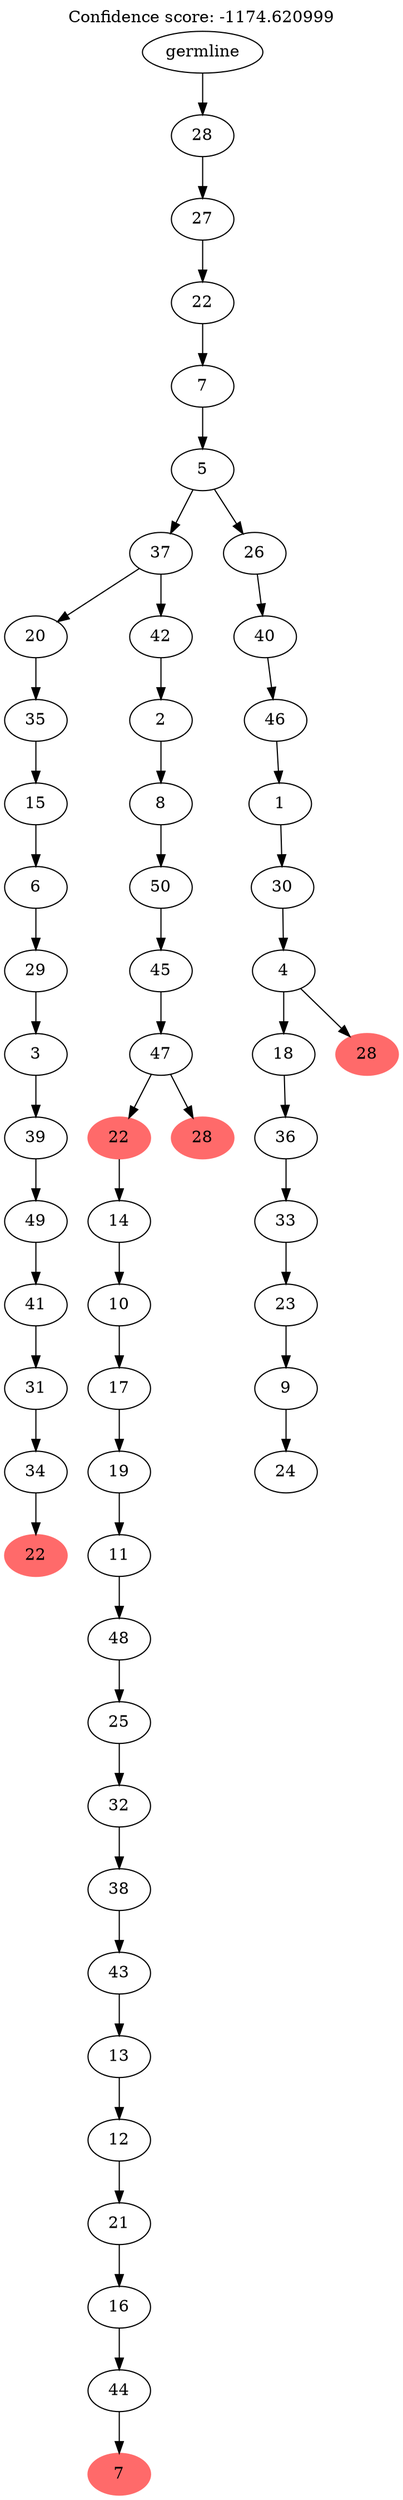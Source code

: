 digraph g {
	"54" -> "55";
	"55" [color=indianred1, style=filled, label="22"];
	"53" -> "54";
	"54" [label="34"];
	"52" -> "53";
	"53" [label="31"];
	"51" -> "52";
	"52" [label="41"];
	"50" -> "51";
	"51" [label="49"];
	"49" -> "50";
	"50" [label="39"];
	"48" -> "49";
	"49" [label="3"];
	"47" -> "48";
	"48" [label="29"];
	"46" -> "47";
	"47" [label="6"];
	"45" -> "46";
	"46" [label="15"];
	"44" -> "45";
	"45" [label="35"];
	"41" -> "42";
	"42" [color=indianred1, style=filled, label="7"];
	"40" -> "41";
	"41" [label="44"];
	"39" -> "40";
	"40" [label="16"];
	"38" -> "39";
	"39" [label="21"];
	"37" -> "38";
	"38" [label="12"];
	"36" -> "37";
	"37" [label="13"];
	"35" -> "36";
	"36" [label="43"];
	"34" -> "35";
	"35" [label="38"];
	"33" -> "34";
	"34" [label="32"];
	"32" -> "33";
	"33" [label="25"];
	"31" -> "32";
	"32" [label="48"];
	"30" -> "31";
	"31" [label="11"];
	"29" -> "30";
	"30" [label="19"];
	"28" -> "29";
	"29" [label="17"];
	"27" -> "28";
	"28" [label="10"];
	"26" -> "27";
	"27" [label="14"];
	"25" -> "26";
	"26" [color=indianred1, style=filled, label="22"];
	"25" -> "43";
	"43" [color=indianred1, style=filled, label="28"];
	"24" -> "25";
	"25" [label="47"];
	"23" -> "24";
	"24" [label="45"];
	"22" -> "23";
	"23" [label="50"];
	"21" -> "22";
	"22" [label="8"];
	"20" -> "21";
	"21" [label="2"];
	"19" -> "20";
	"20" [label="42"];
	"19" -> "44";
	"44" [label="20"];
	"16" -> "17";
	"17" [label="24"];
	"15" -> "16";
	"16" [label="9"];
	"14" -> "15";
	"15" [label="23"];
	"13" -> "14";
	"14" [label="33"];
	"12" -> "13";
	"13" [label="36"];
	"11" -> "12";
	"12" [label="18"];
	"11" -> "18";
	"18" [color=indianred1, style=filled, label="28"];
	"10" -> "11";
	"11" [label="4"];
	"9" -> "10";
	"10" [label="30"];
	"8" -> "9";
	"9" [label="1"];
	"7" -> "8";
	"8" [label="46"];
	"6" -> "7";
	"7" [label="40"];
	"5" -> "6";
	"6" [label="26"];
	"5" -> "19";
	"19" [label="37"];
	"4" -> "5";
	"5" [label="5"];
	"3" -> "4";
	"4" [label="7"];
	"2" -> "3";
	"3" [label="22"];
	"1" -> "2";
	"2" [label="27"];
	"0" -> "1";
	"1" [label="28"];
	"0" [label="germline"];
	labelloc="t";
	label="Confidence score: -1174.620999";
}
